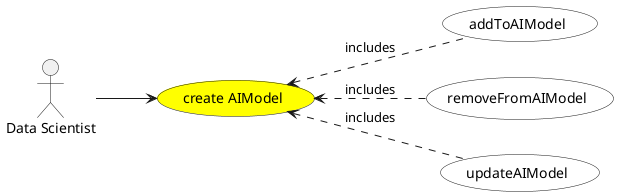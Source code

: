 @startuml


left to right direction

usecase "create AIModel" as createAIModel #yellow

Actor "Data Scientist" as DataScientist

DataScientist --> createAIModel











usecase "addToAIModel" as addToAIModel #white

createAIModel <.. addToAIModel : includes

usecase "removeFromAIModel" as removeFromAIModel #white

createAIModel <.. removeFromAIModel : includes

usecase "updateAIModel" as updateAIModel #white

createAIModel <.. updateAIModel : includes

@enduml
